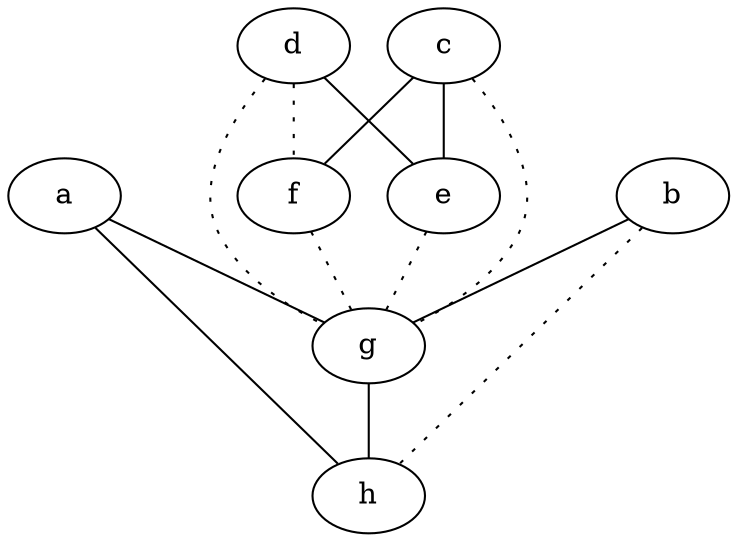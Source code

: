 graph {
a -- g;
a -- h;
b -- g;
b -- h [style=dotted];
c -- e;
c -- f;
c -- g [style=dotted];
d -- e;
d -- f [style=dotted];
d -- g [style=dotted];
e -- g [style=dotted];
f -- g [style=dotted];
g -- h;
}
